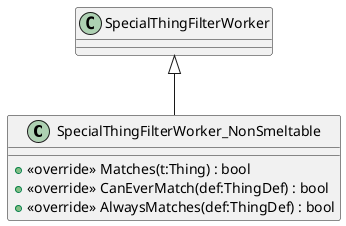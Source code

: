 @startuml
class SpecialThingFilterWorker_NonSmeltable {
    + <<override>> Matches(t:Thing) : bool
    + <<override>> CanEverMatch(def:ThingDef) : bool
    + <<override>> AlwaysMatches(def:ThingDef) : bool
}
SpecialThingFilterWorker <|-- SpecialThingFilterWorker_NonSmeltable
@enduml
